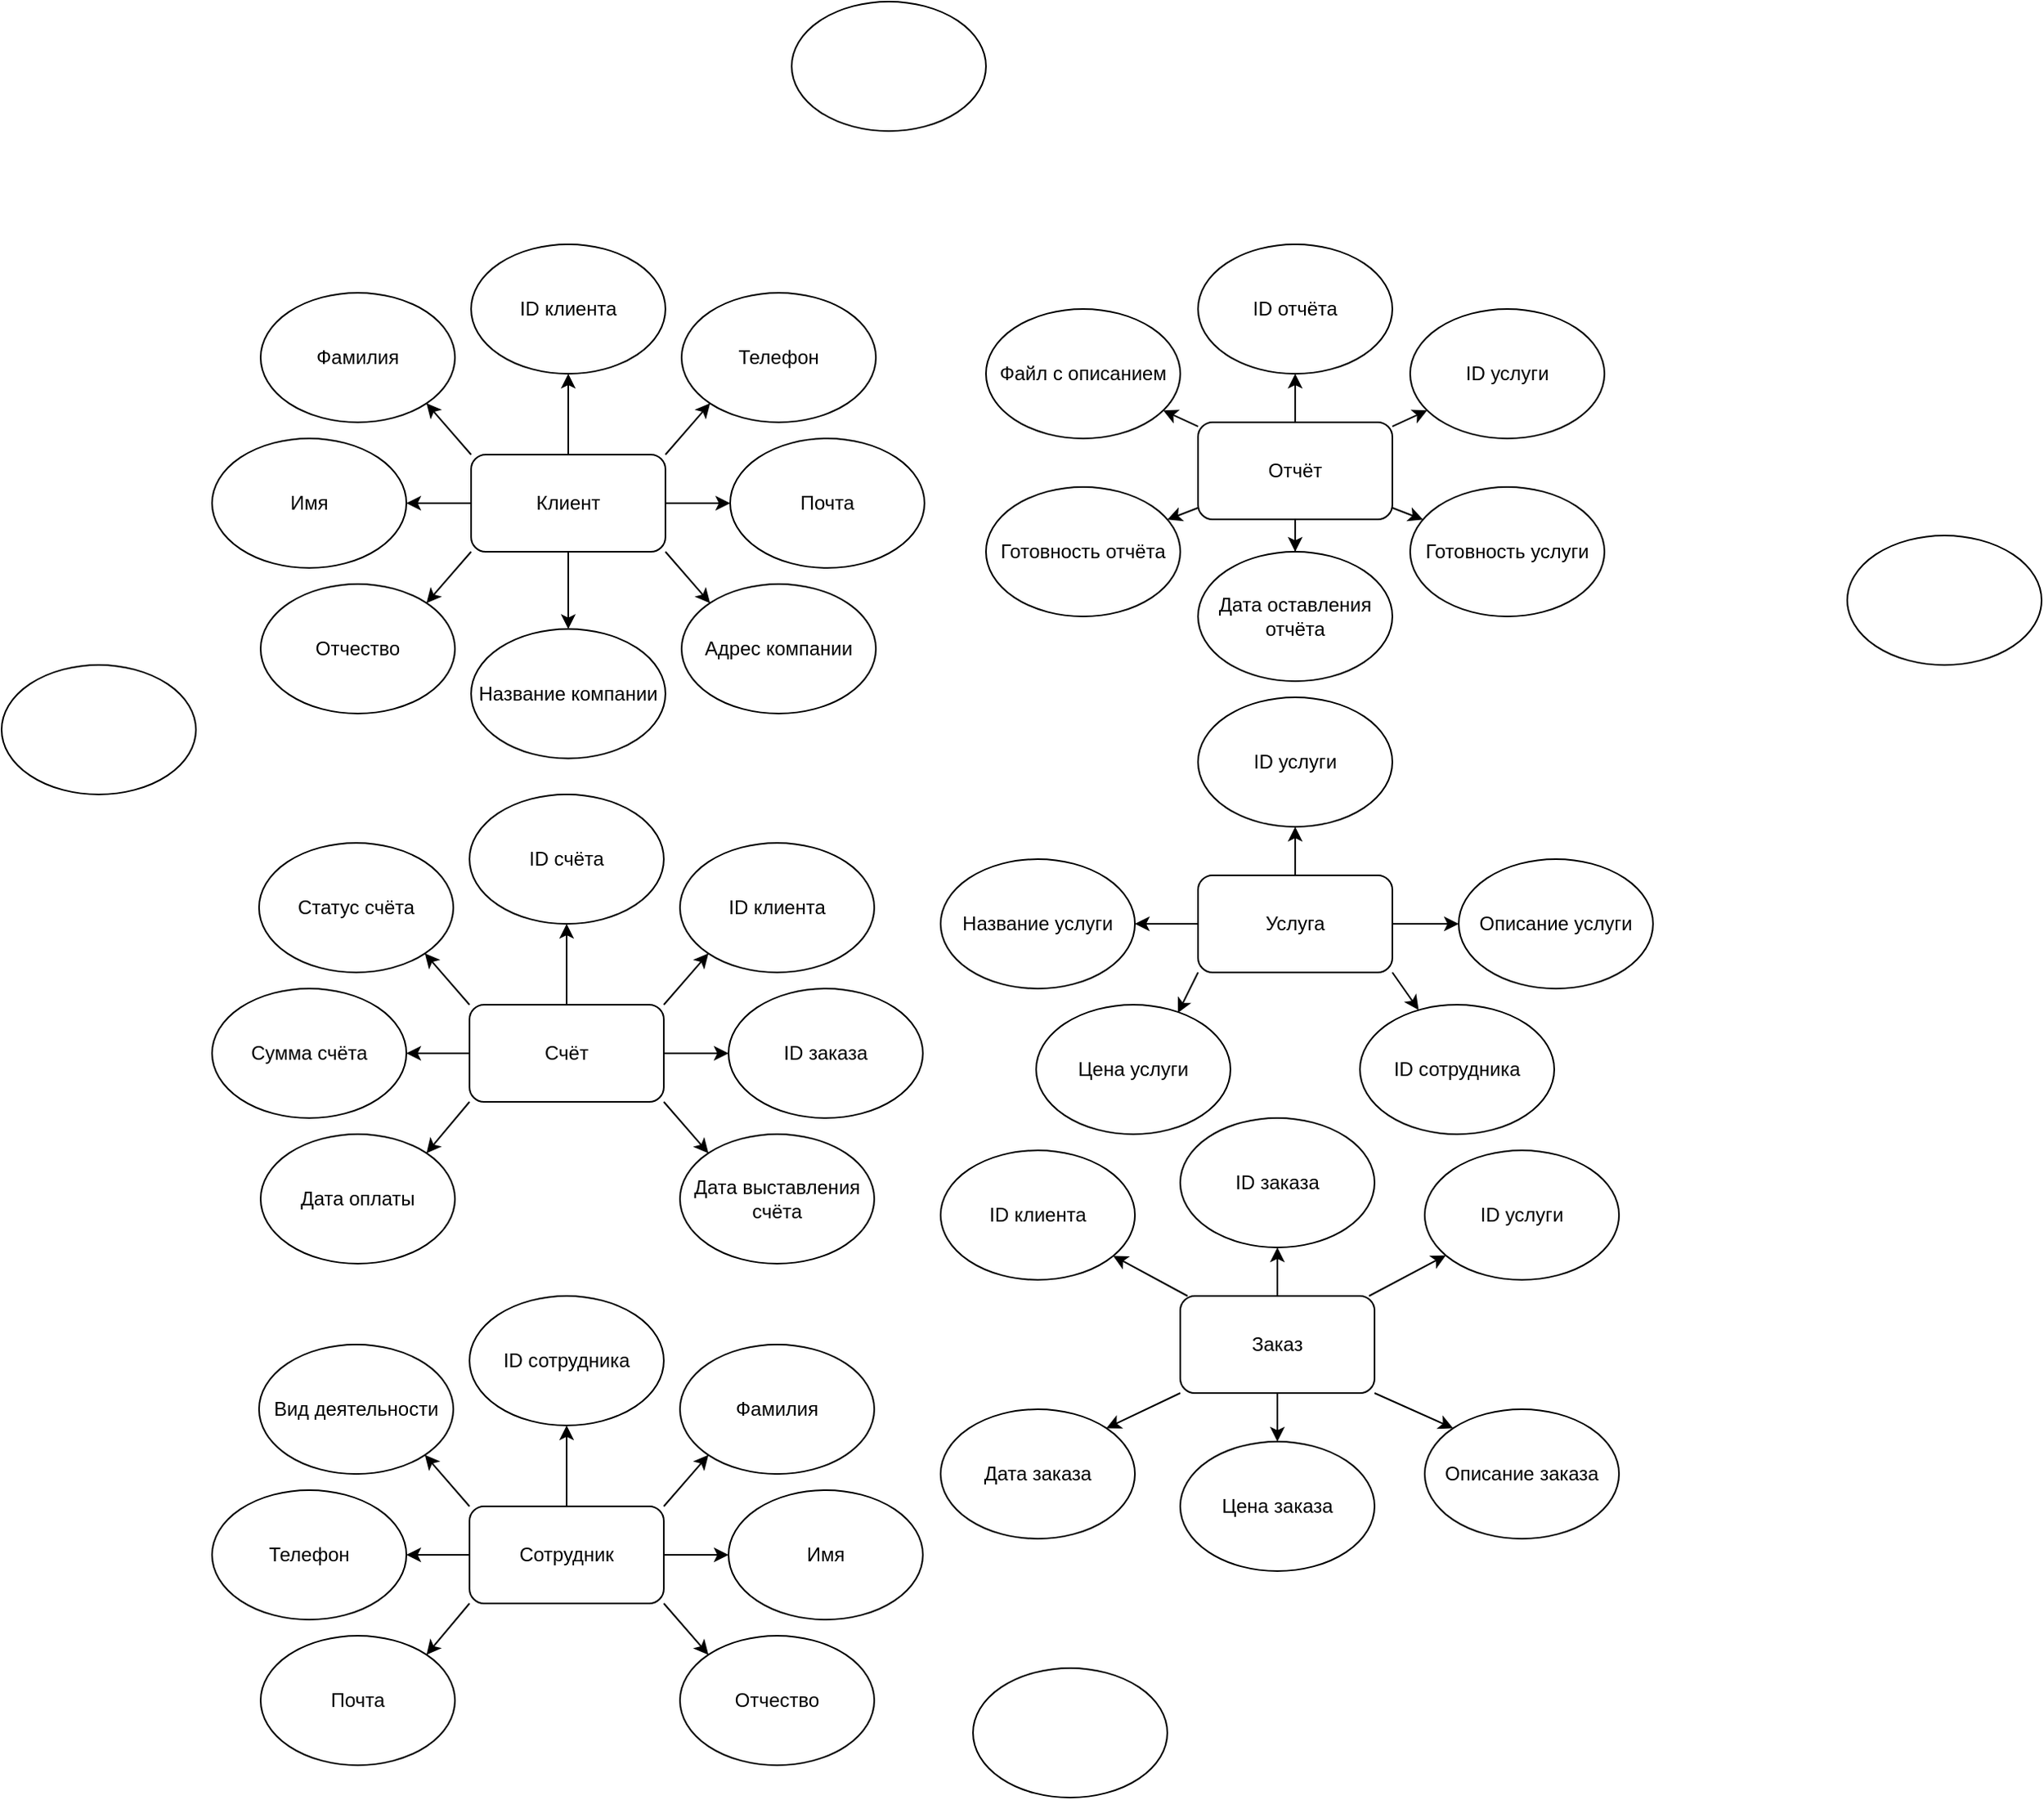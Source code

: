 <mxfile version="22.0.2" type="github">
  <diagram name="Страница — 1" id="Pu00-0J5VDZ53HujTLwv">
    <mxGraphModel dx="1467" dy="783" grid="1" gridSize="10" guides="1" tooltips="1" connect="1" arrows="1" fold="1" page="1" pageScale="1" pageWidth="827" pageHeight="1169" math="0" shadow="0">
      <root>
        <mxCell id="0" />
        <mxCell id="1" parent="0" />
        <mxCell id="hDGafokkobRu29A4Ughm-1" value="ID клиента" style="ellipse;whiteSpace=wrap;html=1;" vertex="1" parent="1">
          <mxGeometry x="350" y="200" width="120" height="80" as="geometry" />
        </mxCell>
        <mxCell id="hDGafokkobRu29A4Ughm-11" style="edgeStyle=orthogonalEdgeStyle;rounded=0;orthogonalLoop=1;jettySize=auto;html=1;" edge="1" parent="1" source="hDGafokkobRu29A4Ughm-2" target="hDGafokkobRu29A4Ughm-1">
          <mxGeometry relative="1" as="geometry" />
        </mxCell>
        <mxCell id="hDGafokkobRu29A4Ughm-13" style="edgeStyle=orthogonalEdgeStyle;rounded=0;orthogonalLoop=1;jettySize=auto;html=1;" edge="1" parent="1" source="hDGafokkobRu29A4Ughm-2" target="hDGafokkobRu29A4Ughm-5">
          <mxGeometry relative="1" as="geometry" />
        </mxCell>
        <mxCell id="hDGafokkobRu29A4Ughm-15" style="edgeStyle=orthogonalEdgeStyle;rounded=0;orthogonalLoop=1;jettySize=auto;html=1;" edge="1" parent="1" source="hDGafokkobRu29A4Ughm-2" target="hDGafokkobRu29A4Ughm-7">
          <mxGeometry relative="1" as="geometry" />
        </mxCell>
        <mxCell id="hDGafokkobRu29A4Ughm-16" style="edgeStyle=orthogonalEdgeStyle;rounded=0;orthogonalLoop=1;jettySize=auto;html=1;" edge="1" parent="1" source="hDGafokkobRu29A4Ughm-2" target="hDGafokkobRu29A4Ughm-9">
          <mxGeometry relative="1" as="geometry" />
        </mxCell>
        <mxCell id="hDGafokkobRu29A4Ughm-17" style="rounded=0;orthogonalLoop=1;jettySize=auto;html=1;exitX=1;exitY=1;exitDx=0;exitDy=0;entryX=0;entryY=0;entryDx=0;entryDy=0;" edge="1" parent="1" source="hDGafokkobRu29A4Ughm-2" target="hDGafokkobRu29A4Ughm-8">
          <mxGeometry relative="1" as="geometry" />
        </mxCell>
        <mxCell id="hDGafokkobRu29A4Ughm-18" style="rounded=0;orthogonalLoop=1;jettySize=auto;html=1;exitX=1;exitY=0;exitDx=0;exitDy=0;entryX=0;entryY=1;entryDx=0;entryDy=0;" edge="1" parent="1" source="hDGafokkobRu29A4Ughm-2" target="hDGafokkobRu29A4Ughm-10">
          <mxGeometry relative="1" as="geometry" />
        </mxCell>
        <mxCell id="hDGafokkobRu29A4Ughm-19" style="rounded=0;orthogonalLoop=1;jettySize=auto;html=1;exitX=0;exitY=0;exitDx=0;exitDy=0;entryX=1;entryY=1;entryDx=0;entryDy=0;" edge="1" parent="1" source="hDGafokkobRu29A4Ughm-2" target="hDGafokkobRu29A4Ughm-4">
          <mxGeometry relative="1" as="geometry" />
        </mxCell>
        <mxCell id="hDGafokkobRu29A4Ughm-20" style="rounded=0;orthogonalLoop=1;jettySize=auto;html=1;exitX=0;exitY=1;exitDx=0;exitDy=0;entryX=1;entryY=0;entryDx=0;entryDy=0;" edge="1" parent="1" source="hDGafokkobRu29A4Ughm-2" target="hDGafokkobRu29A4Ughm-6">
          <mxGeometry relative="1" as="geometry" />
        </mxCell>
        <mxCell id="hDGafokkobRu29A4Ughm-2" value="Клиент" style="rounded=1;whiteSpace=wrap;html=1;" vertex="1" parent="1">
          <mxGeometry x="350" y="330" width="120" height="60" as="geometry" />
        </mxCell>
        <mxCell id="hDGafokkobRu29A4Ughm-4" value="Фамилия" style="ellipse;whiteSpace=wrap;html=1;" vertex="1" parent="1">
          <mxGeometry x="220" y="230" width="120" height="80" as="geometry" />
        </mxCell>
        <mxCell id="hDGafokkobRu29A4Ughm-5" value="Имя" style="ellipse;whiteSpace=wrap;html=1;" vertex="1" parent="1">
          <mxGeometry x="190" y="320" width="120" height="80" as="geometry" />
        </mxCell>
        <mxCell id="hDGafokkobRu29A4Ughm-6" value="Отчество" style="ellipse;whiteSpace=wrap;html=1;" vertex="1" parent="1">
          <mxGeometry x="220" y="410" width="120" height="80" as="geometry" />
        </mxCell>
        <mxCell id="hDGafokkobRu29A4Ughm-7" value="Название компании" style="ellipse;whiteSpace=wrap;html=1;" vertex="1" parent="1">
          <mxGeometry x="350" y="437.75" width="120" height="80" as="geometry" />
        </mxCell>
        <mxCell id="hDGafokkobRu29A4Ughm-8" value="Адрес компании" style="ellipse;whiteSpace=wrap;html=1;" vertex="1" parent="1">
          <mxGeometry x="480" y="410" width="120" height="80" as="geometry" />
        </mxCell>
        <mxCell id="hDGafokkobRu29A4Ughm-9" value="Почта" style="ellipse;whiteSpace=wrap;html=1;" vertex="1" parent="1">
          <mxGeometry x="510" y="320" width="120" height="80" as="geometry" />
        </mxCell>
        <mxCell id="hDGafokkobRu29A4Ughm-10" value="Телефон" style="ellipse;whiteSpace=wrap;html=1;" vertex="1" parent="1">
          <mxGeometry x="480" y="230" width="120" height="80" as="geometry" />
        </mxCell>
        <mxCell id="hDGafokkobRu29A4Ughm-21" value="ID счёта" style="ellipse;whiteSpace=wrap;html=1;" vertex="1" parent="1">
          <mxGeometry x="349" y="540" width="120" height="80" as="geometry" />
        </mxCell>
        <mxCell id="hDGafokkobRu29A4Ughm-22" style="edgeStyle=orthogonalEdgeStyle;rounded=0;orthogonalLoop=1;jettySize=auto;html=1;" edge="1" parent="1" source="hDGafokkobRu29A4Ughm-30" target="hDGafokkobRu29A4Ughm-21">
          <mxGeometry relative="1" as="geometry" />
        </mxCell>
        <mxCell id="hDGafokkobRu29A4Ughm-25" style="edgeStyle=orthogonalEdgeStyle;rounded=0;orthogonalLoop=1;jettySize=auto;html=1;" edge="1" parent="1" source="hDGafokkobRu29A4Ughm-30" target="hDGafokkobRu29A4Ughm-36">
          <mxGeometry relative="1" as="geometry" />
        </mxCell>
        <mxCell id="hDGafokkobRu29A4Ughm-26" style="rounded=0;orthogonalLoop=1;jettySize=auto;html=1;exitX=1;exitY=1;exitDx=0;exitDy=0;entryX=0;entryY=0;entryDx=0;entryDy=0;" edge="1" parent="1" source="hDGafokkobRu29A4Ughm-30" target="hDGafokkobRu29A4Ughm-35">
          <mxGeometry relative="1" as="geometry" />
        </mxCell>
        <mxCell id="hDGafokkobRu29A4Ughm-27" style="rounded=0;orthogonalLoop=1;jettySize=auto;html=1;exitX=1;exitY=0;exitDx=0;exitDy=0;entryX=0;entryY=1;entryDx=0;entryDy=0;" edge="1" parent="1" source="hDGafokkobRu29A4Ughm-30" target="hDGafokkobRu29A4Ughm-37">
          <mxGeometry relative="1" as="geometry" />
        </mxCell>
        <mxCell id="hDGafokkobRu29A4Ughm-38" style="edgeStyle=orthogonalEdgeStyle;rounded=0;orthogonalLoop=1;jettySize=auto;html=1;" edge="1" parent="1" source="hDGafokkobRu29A4Ughm-30" target="hDGafokkobRu29A4Ughm-33">
          <mxGeometry relative="1" as="geometry" />
        </mxCell>
        <mxCell id="hDGafokkobRu29A4Ughm-39" style="rounded=0;orthogonalLoop=1;jettySize=auto;html=1;exitX=0;exitY=0;exitDx=0;exitDy=0;entryX=1;entryY=1;entryDx=0;entryDy=0;" edge="1" parent="1" source="hDGafokkobRu29A4Ughm-30" target="hDGafokkobRu29A4Ughm-32">
          <mxGeometry relative="1" as="geometry" />
        </mxCell>
        <mxCell id="hDGafokkobRu29A4Ughm-40" style="rounded=0;orthogonalLoop=1;jettySize=auto;html=1;exitX=0;exitY=1;exitDx=0;exitDy=0;entryX=1;entryY=0;entryDx=0;entryDy=0;" edge="1" parent="1" source="hDGafokkobRu29A4Ughm-30" target="hDGafokkobRu29A4Ughm-34">
          <mxGeometry relative="1" as="geometry" />
        </mxCell>
        <mxCell id="hDGafokkobRu29A4Ughm-30" value="Счёт" style="rounded=1;whiteSpace=wrap;html=1;" vertex="1" parent="1">
          <mxGeometry x="349" y="670" width="120" height="60" as="geometry" />
        </mxCell>
        <mxCell id="hDGafokkobRu29A4Ughm-32" value="Статус счёта" style="ellipse;whiteSpace=wrap;html=1;" vertex="1" parent="1">
          <mxGeometry x="219" y="570" width="120" height="80" as="geometry" />
        </mxCell>
        <mxCell id="hDGafokkobRu29A4Ughm-33" value="Сумма счёта" style="ellipse;whiteSpace=wrap;html=1;" vertex="1" parent="1">
          <mxGeometry x="190" y="660" width="120" height="80" as="geometry" />
        </mxCell>
        <mxCell id="hDGafokkobRu29A4Ughm-34" value="Дата оплаты" style="ellipse;whiteSpace=wrap;html=1;" vertex="1" parent="1">
          <mxGeometry x="220" y="750" width="120" height="80" as="geometry" />
        </mxCell>
        <mxCell id="hDGafokkobRu29A4Ughm-35" value="Дата выставления счёта" style="ellipse;whiteSpace=wrap;html=1;" vertex="1" parent="1">
          <mxGeometry x="479" y="750" width="120" height="80" as="geometry" />
        </mxCell>
        <mxCell id="hDGafokkobRu29A4Ughm-36" value="ID заказа" style="ellipse;whiteSpace=wrap;html=1;" vertex="1" parent="1">
          <mxGeometry x="509" y="660" width="120" height="80" as="geometry" />
        </mxCell>
        <mxCell id="hDGafokkobRu29A4Ughm-37" value="ID клиента" style="ellipse;whiteSpace=wrap;html=1;" vertex="1" parent="1">
          <mxGeometry x="479" y="570" width="120" height="80" as="geometry" />
        </mxCell>
        <mxCell id="hDGafokkobRu29A4Ughm-41" value="ID сотрудника" style="ellipse;whiteSpace=wrap;html=1;" vertex="1" parent="1">
          <mxGeometry x="349" y="850" width="120" height="80" as="geometry" />
        </mxCell>
        <mxCell id="hDGafokkobRu29A4Ughm-42" style="edgeStyle=orthogonalEdgeStyle;rounded=0;orthogonalLoop=1;jettySize=auto;html=1;" edge="1" parent="1" source="hDGafokkobRu29A4Ughm-49" target="hDGafokkobRu29A4Ughm-41">
          <mxGeometry relative="1" as="geometry" />
        </mxCell>
        <mxCell id="hDGafokkobRu29A4Ughm-43" style="edgeStyle=orthogonalEdgeStyle;rounded=0;orthogonalLoop=1;jettySize=auto;html=1;" edge="1" parent="1" source="hDGafokkobRu29A4Ughm-49" target="hDGafokkobRu29A4Ughm-54">
          <mxGeometry relative="1" as="geometry" />
        </mxCell>
        <mxCell id="hDGafokkobRu29A4Ughm-44" style="rounded=0;orthogonalLoop=1;jettySize=auto;html=1;exitX=1;exitY=1;exitDx=0;exitDy=0;entryX=0;entryY=0;entryDx=0;entryDy=0;" edge="1" parent="1" source="hDGafokkobRu29A4Ughm-49" target="hDGafokkobRu29A4Ughm-53">
          <mxGeometry relative="1" as="geometry" />
        </mxCell>
        <mxCell id="hDGafokkobRu29A4Ughm-45" style="rounded=0;orthogonalLoop=1;jettySize=auto;html=1;exitX=1;exitY=0;exitDx=0;exitDy=0;entryX=0;entryY=1;entryDx=0;entryDy=0;" edge="1" parent="1" source="hDGafokkobRu29A4Ughm-49" target="hDGafokkobRu29A4Ughm-55">
          <mxGeometry relative="1" as="geometry" />
        </mxCell>
        <mxCell id="hDGafokkobRu29A4Ughm-46" style="edgeStyle=orthogonalEdgeStyle;rounded=0;orthogonalLoop=1;jettySize=auto;html=1;" edge="1" parent="1" source="hDGafokkobRu29A4Ughm-49" target="hDGafokkobRu29A4Ughm-51">
          <mxGeometry relative="1" as="geometry" />
        </mxCell>
        <mxCell id="hDGafokkobRu29A4Ughm-47" style="rounded=0;orthogonalLoop=1;jettySize=auto;html=1;exitX=0;exitY=0;exitDx=0;exitDy=0;entryX=1;entryY=1;entryDx=0;entryDy=0;" edge="1" parent="1" source="hDGafokkobRu29A4Ughm-49" target="hDGafokkobRu29A4Ughm-50">
          <mxGeometry relative="1" as="geometry" />
        </mxCell>
        <mxCell id="hDGafokkobRu29A4Ughm-48" style="rounded=0;orthogonalLoop=1;jettySize=auto;html=1;exitX=0;exitY=1;exitDx=0;exitDy=0;entryX=1;entryY=0;entryDx=0;entryDy=0;" edge="1" parent="1" source="hDGafokkobRu29A4Ughm-49" target="hDGafokkobRu29A4Ughm-52">
          <mxGeometry relative="1" as="geometry" />
        </mxCell>
        <mxCell id="hDGafokkobRu29A4Ughm-49" value="Сотрудник" style="rounded=1;whiteSpace=wrap;html=1;" vertex="1" parent="1">
          <mxGeometry x="349" y="980" width="120" height="60" as="geometry" />
        </mxCell>
        <mxCell id="hDGafokkobRu29A4Ughm-50" value="Вид деятельности" style="ellipse;whiteSpace=wrap;html=1;" vertex="1" parent="1">
          <mxGeometry x="219" y="880" width="120" height="80" as="geometry" />
        </mxCell>
        <mxCell id="hDGafokkobRu29A4Ughm-51" value="Телефон" style="ellipse;whiteSpace=wrap;html=1;" vertex="1" parent="1">
          <mxGeometry x="190" y="970" width="120" height="80" as="geometry" />
        </mxCell>
        <mxCell id="hDGafokkobRu29A4Ughm-52" value="Почта" style="ellipse;whiteSpace=wrap;html=1;" vertex="1" parent="1">
          <mxGeometry x="220" y="1060" width="120" height="80" as="geometry" />
        </mxCell>
        <mxCell id="hDGafokkobRu29A4Ughm-53" value="Отчество" style="ellipse;whiteSpace=wrap;html=1;" vertex="1" parent="1">
          <mxGeometry x="479" y="1060" width="120" height="80" as="geometry" />
        </mxCell>
        <mxCell id="hDGafokkobRu29A4Ughm-54" value="Имя" style="ellipse;whiteSpace=wrap;html=1;" vertex="1" parent="1">
          <mxGeometry x="509" y="970" width="120" height="80" as="geometry" />
        </mxCell>
        <mxCell id="hDGafokkobRu29A4Ughm-55" value="Фамилия" style="ellipse;whiteSpace=wrap;html=1;" vertex="1" parent="1">
          <mxGeometry x="479" y="880" width="120" height="80" as="geometry" />
        </mxCell>
        <mxCell id="hDGafokkobRu29A4Ughm-56" value="ID услуги" style="ellipse;whiteSpace=wrap;html=1;" vertex="1" parent="1">
          <mxGeometry x="799" y="480" width="120" height="80" as="geometry" />
        </mxCell>
        <mxCell id="hDGafokkobRu29A4Ughm-57" style="edgeStyle=orthogonalEdgeStyle;rounded=0;orthogonalLoop=1;jettySize=auto;html=1;" edge="1" parent="1" source="hDGafokkobRu29A4Ughm-64" target="hDGafokkobRu29A4Ughm-56">
          <mxGeometry relative="1" as="geometry" />
        </mxCell>
        <mxCell id="hDGafokkobRu29A4Ughm-61" style="edgeStyle=orthogonalEdgeStyle;rounded=0;orthogonalLoop=1;jettySize=auto;html=1;" edge="1" parent="1" source="hDGafokkobRu29A4Ughm-64" target="hDGafokkobRu29A4Ughm-66">
          <mxGeometry relative="1" as="geometry" />
        </mxCell>
        <mxCell id="hDGafokkobRu29A4Ughm-71" style="edgeStyle=orthogonalEdgeStyle;rounded=0;orthogonalLoop=1;jettySize=auto;html=1;" edge="1" parent="1" source="hDGafokkobRu29A4Ughm-64" target="hDGafokkobRu29A4Ughm-68">
          <mxGeometry relative="1" as="geometry" />
        </mxCell>
        <mxCell id="hDGafokkobRu29A4Ughm-64" value="Услуга" style="rounded=1;whiteSpace=wrap;html=1;" vertex="1" parent="1">
          <mxGeometry x="799" y="590" width="120" height="60" as="geometry" />
        </mxCell>
        <mxCell id="hDGafokkobRu29A4Ughm-65" value="ID сотрудника" style="ellipse;whiteSpace=wrap;html=1;" vertex="1" parent="1">
          <mxGeometry x="899" y="670" width="120" height="80" as="geometry" />
        </mxCell>
        <mxCell id="hDGafokkobRu29A4Ughm-66" value="Название услуги" style="ellipse;whiteSpace=wrap;html=1;" vertex="1" parent="1">
          <mxGeometry x="640" y="580" width="120" height="80" as="geometry" />
        </mxCell>
        <mxCell id="hDGafokkobRu29A4Ughm-67" value="Цена услуги" style="ellipse;whiteSpace=wrap;html=1;" vertex="1" parent="1">
          <mxGeometry x="699" y="670" width="120" height="80" as="geometry" />
        </mxCell>
        <mxCell id="hDGafokkobRu29A4Ughm-68" value="Описание услуги" style="ellipse;whiteSpace=wrap;html=1;" vertex="1" parent="1">
          <mxGeometry x="960" y="580" width="120" height="80" as="geometry" />
        </mxCell>
        <mxCell id="hDGafokkobRu29A4Ughm-72" style="rounded=0;orthogonalLoop=1;jettySize=auto;html=1;exitX=0;exitY=1;exitDx=0;exitDy=0;entryX=0.73;entryY=0.063;entryDx=0;entryDy=0;entryPerimeter=0;" edge="1" parent="1" source="hDGafokkobRu29A4Ughm-64" target="hDGafokkobRu29A4Ughm-67">
          <mxGeometry relative="1" as="geometry">
            <mxPoint x="790" y="670" as="targetPoint" />
          </mxGeometry>
        </mxCell>
        <mxCell id="hDGafokkobRu29A4Ughm-73" style="rounded=0;orthogonalLoop=1;jettySize=auto;html=1;exitX=1;exitY=1;exitDx=0;exitDy=0;entryX=0.302;entryY=0.04;entryDx=0;entryDy=0;entryPerimeter=0;" edge="1" parent="1" source="hDGafokkobRu29A4Ughm-64" target="hDGafokkobRu29A4Ughm-65">
          <mxGeometry relative="1" as="geometry" />
        </mxCell>
        <mxCell id="hDGafokkobRu29A4Ughm-74" value="ID заказа" style="ellipse;whiteSpace=wrap;html=1;" vertex="1" parent="1">
          <mxGeometry x="788" y="740" width="120" height="80" as="geometry" />
        </mxCell>
        <mxCell id="hDGafokkobRu29A4Ughm-75" style="edgeStyle=orthogonalEdgeStyle;rounded=0;orthogonalLoop=1;jettySize=auto;html=1;" edge="1" parent="1" source="hDGafokkobRu29A4Ughm-78" target="hDGafokkobRu29A4Ughm-74">
          <mxGeometry relative="1" as="geometry" />
        </mxCell>
        <mxCell id="hDGafokkobRu29A4Ughm-76" style="rounded=0;orthogonalLoop=1;jettySize=auto;html=1;" edge="1" parent="1" source="hDGafokkobRu29A4Ughm-78" target="hDGafokkobRu29A4Ughm-80">
          <mxGeometry relative="1" as="geometry" />
        </mxCell>
        <mxCell id="hDGafokkobRu29A4Ughm-77" style="rounded=0;orthogonalLoop=1;jettySize=auto;html=1;" edge="1" parent="1" source="hDGafokkobRu29A4Ughm-78" target="hDGafokkobRu29A4Ughm-82">
          <mxGeometry relative="1" as="geometry" />
        </mxCell>
        <mxCell id="hDGafokkobRu29A4Ughm-86" style="edgeStyle=orthogonalEdgeStyle;rounded=0;orthogonalLoop=1;jettySize=auto;html=1;" edge="1" parent="1" source="hDGafokkobRu29A4Ughm-78" target="hDGafokkobRu29A4Ughm-85">
          <mxGeometry relative="1" as="geometry" />
        </mxCell>
        <mxCell id="hDGafokkobRu29A4Ughm-87" style="rounded=0;orthogonalLoop=1;jettySize=auto;html=1;exitX=0;exitY=1;exitDx=0;exitDy=0;entryX=1;entryY=0;entryDx=0;entryDy=0;" edge="1" parent="1" source="hDGafokkobRu29A4Ughm-78" target="hDGafokkobRu29A4Ughm-81">
          <mxGeometry relative="1" as="geometry" />
        </mxCell>
        <mxCell id="hDGafokkobRu29A4Ughm-88" style="rounded=0;orthogonalLoop=1;jettySize=auto;html=1;exitX=1;exitY=1;exitDx=0;exitDy=0;entryX=0;entryY=0;entryDx=0;entryDy=0;" edge="1" parent="1" source="hDGafokkobRu29A4Ughm-78" target="hDGafokkobRu29A4Ughm-79">
          <mxGeometry relative="1" as="geometry" />
        </mxCell>
        <mxCell id="hDGafokkobRu29A4Ughm-78" value="Заказ" style="rounded=1;whiteSpace=wrap;html=1;" vertex="1" parent="1">
          <mxGeometry x="788" y="850" width="120" height="60" as="geometry" />
        </mxCell>
        <mxCell id="hDGafokkobRu29A4Ughm-79" value="Описание заказа" style="ellipse;whiteSpace=wrap;html=1;" vertex="1" parent="1">
          <mxGeometry x="939" y="920" width="120" height="80" as="geometry" />
        </mxCell>
        <mxCell id="hDGafokkobRu29A4Ughm-80" value="ID клиента" style="ellipse;whiteSpace=wrap;html=1;" vertex="1" parent="1">
          <mxGeometry x="640" y="760" width="120" height="80" as="geometry" />
        </mxCell>
        <mxCell id="hDGafokkobRu29A4Ughm-81" value="Дата заказа" style="ellipse;whiteSpace=wrap;html=1;" vertex="1" parent="1">
          <mxGeometry x="640" y="920" width="120" height="80" as="geometry" />
        </mxCell>
        <mxCell id="hDGafokkobRu29A4Ughm-82" value="ID услуги" style="ellipse;whiteSpace=wrap;html=1;" vertex="1" parent="1">
          <mxGeometry x="939" y="760" width="120" height="80" as="geometry" />
        </mxCell>
        <mxCell id="hDGafokkobRu29A4Ughm-85" value="Цена заказа" style="ellipse;whiteSpace=wrap;html=1;" vertex="1" parent="1">
          <mxGeometry x="788" y="940" width="120" height="80" as="geometry" />
        </mxCell>
        <mxCell id="hDGafokkobRu29A4Ughm-89" value="ID отчёта" style="ellipse;whiteSpace=wrap;html=1;" vertex="1" parent="1">
          <mxGeometry x="799" y="200" width="120" height="80" as="geometry" />
        </mxCell>
        <mxCell id="hDGafokkobRu29A4Ughm-90" style="edgeStyle=orthogonalEdgeStyle;rounded=0;orthogonalLoop=1;jettySize=auto;html=1;" edge="1" parent="1" source="hDGafokkobRu29A4Ughm-93" target="hDGafokkobRu29A4Ughm-89">
          <mxGeometry relative="1" as="geometry" />
        </mxCell>
        <mxCell id="hDGafokkobRu29A4Ughm-101" style="edgeStyle=orthogonalEdgeStyle;rounded=0;orthogonalLoop=1;jettySize=auto;html=1;" edge="1" parent="1" source="hDGafokkobRu29A4Ughm-93" target="hDGafokkobRu29A4Ughm-94">
          <mxGeometry relative="1" as="geometry" />
        </mxCell>
        <mxCell id="hDGafokkobRu29A4Ughm-103" style="rounded=0;orthogonalLoop=1;jettySize=auto;html=1;" edge="1" parent="1" source="hDGafokkobRu29A4Ughm-93" target="hDGafokkobRu29A4Ughm-97">
          <mxGeometry relative="1" as="geometry" />
        </mxCell>
        <mxCell id="hDGafokkobRu29A4Ughm-104" style="rounded=0;orthogonalLoop=1;jettySize=auto;html=1;" edge="1" parent="1" source="hDGafokkobRu29A4Ughm-93" target="hDGafokkobRu29A4Ughm-100">
          <mxGeometry relative="1" as="geometry" />
        </mxCell>
        <mxCell id="hDGafokkobRu29A4Ughm-106" style="rounded=0;orthogonalLoop=1;jettySize=auto;html=1;" edge="1" parent="1" source="hDGafokkobRu29A4Ughm-93" target="hDGafokkobRu29A4Ughm-95">
          <mxGeometry relative="1" as="geometry" />
        </mxCell>
        <mxCell id="hDGafokkobRu29A4Ughm-108" style="rounded=0;orthogonalLoop=1;jettySize=auto;html=1;" edge="1" parent="1" source="hDGafokkobRu29A4Ughm-93" target="hDGafokkobRu29A4Ughm-96">
          <mxGeometry relative="1" as="geometry" />
        </mxCell>
        <mxCell id="hDGafokkobRu29A4Ughm-93" value="Отчёт" style="rounded=1;whiteSpace=wrap;html=1;" vertex="1" parent="1">
          <mxGeometry x="799" y="310" width="120" height="60" as="geometry" />
        </mxCell>
        <mxCell id="hDGafokkobRu29A4Ughm-94" value="Дата оставления отчёта" style="ellipse;whiteSpace=wrap;html=1;" vertex="1" parent="1">
          <mxGeometry x="799" y="390" width="120" height="80" as="geometry" />
        </mxCell>
        <mxCell id="hDGafokkobRu29A4Ughm-95" value="Готовность услуги" style="ellipse;whiteSpace=wrap;html=1;" vertex="1" parent="1">
          <mxGeometry x="930" y="350" width="120" height="80" as="geometry" />
        </mxCell>
        <mxCell id="hDGafokkobRu29A4Ughm-96" value="Готовность отчёта" style="ellipse;whiteSpace=wrap;html=1;" vertex="1" parent="1">
          <mxGeometry x="668" y="350" width="120" height="80" as="geometry" />
        </mxCell>
        <mxCell id="hDGafokkobRu29A4Ughm-97" value="ID услуги" style="ellipse;whiteSpace=wrap;html=1;" vertex="1" parent="1">
          <mxGeometry x="930" y="240" width="120" height="80" as="geometry" />
        </mxCell>
        <mxCell id="hDGafokkobRu29A4Ughm-100" value="Файл с описанием" style="ellipse;whiteSpace=wrap;html=1;" vertex="1" parent="1">
          <mxGeometry x="668" y="240" width="120" height="80" as="geometry" />
        </mxCell>
        <mxCell id="hDGafokkobRu29A4Ughm-109" value="" style="ellipse;whiteSpace=wrap;html=1;" vertex="1" parent="1">
          <mxGeometry x="548" y="50" width="120" height="80" as="geometry" />
        </mxCell>
        <mxCell id="hDGafokkobRu29A4Ughm-110" value="" style="ellipse;whiteSpace=wrap;html=1;" vertex="1" parent="1">
          <mxGeometry x="1200" y="380" width="120" height="80" as="geometry" />
        </mxCell>
        <mxCell id="hDGafokkobRu29A4Ughm-111" value="" style="ellipse;whiteSpace=wrap;html=1;" vertex="1" parent="1">
          <mxGeometry x="60" y="460" width="120" height="80" as="geometry" />
        </mxCell>
        <mxCell id="hDGafokkobRu29A4Ughm-112" value="" style="ellipse;whiteSpace=wrap;html=1;" vertex="1" parent="1">
          <mxGeometry x="660" y="1080" width="120" height="80" as="geometry" />
        </mxCell>
      </root>
    </mxGraphModel>
  </diagram>
</mxfile>
